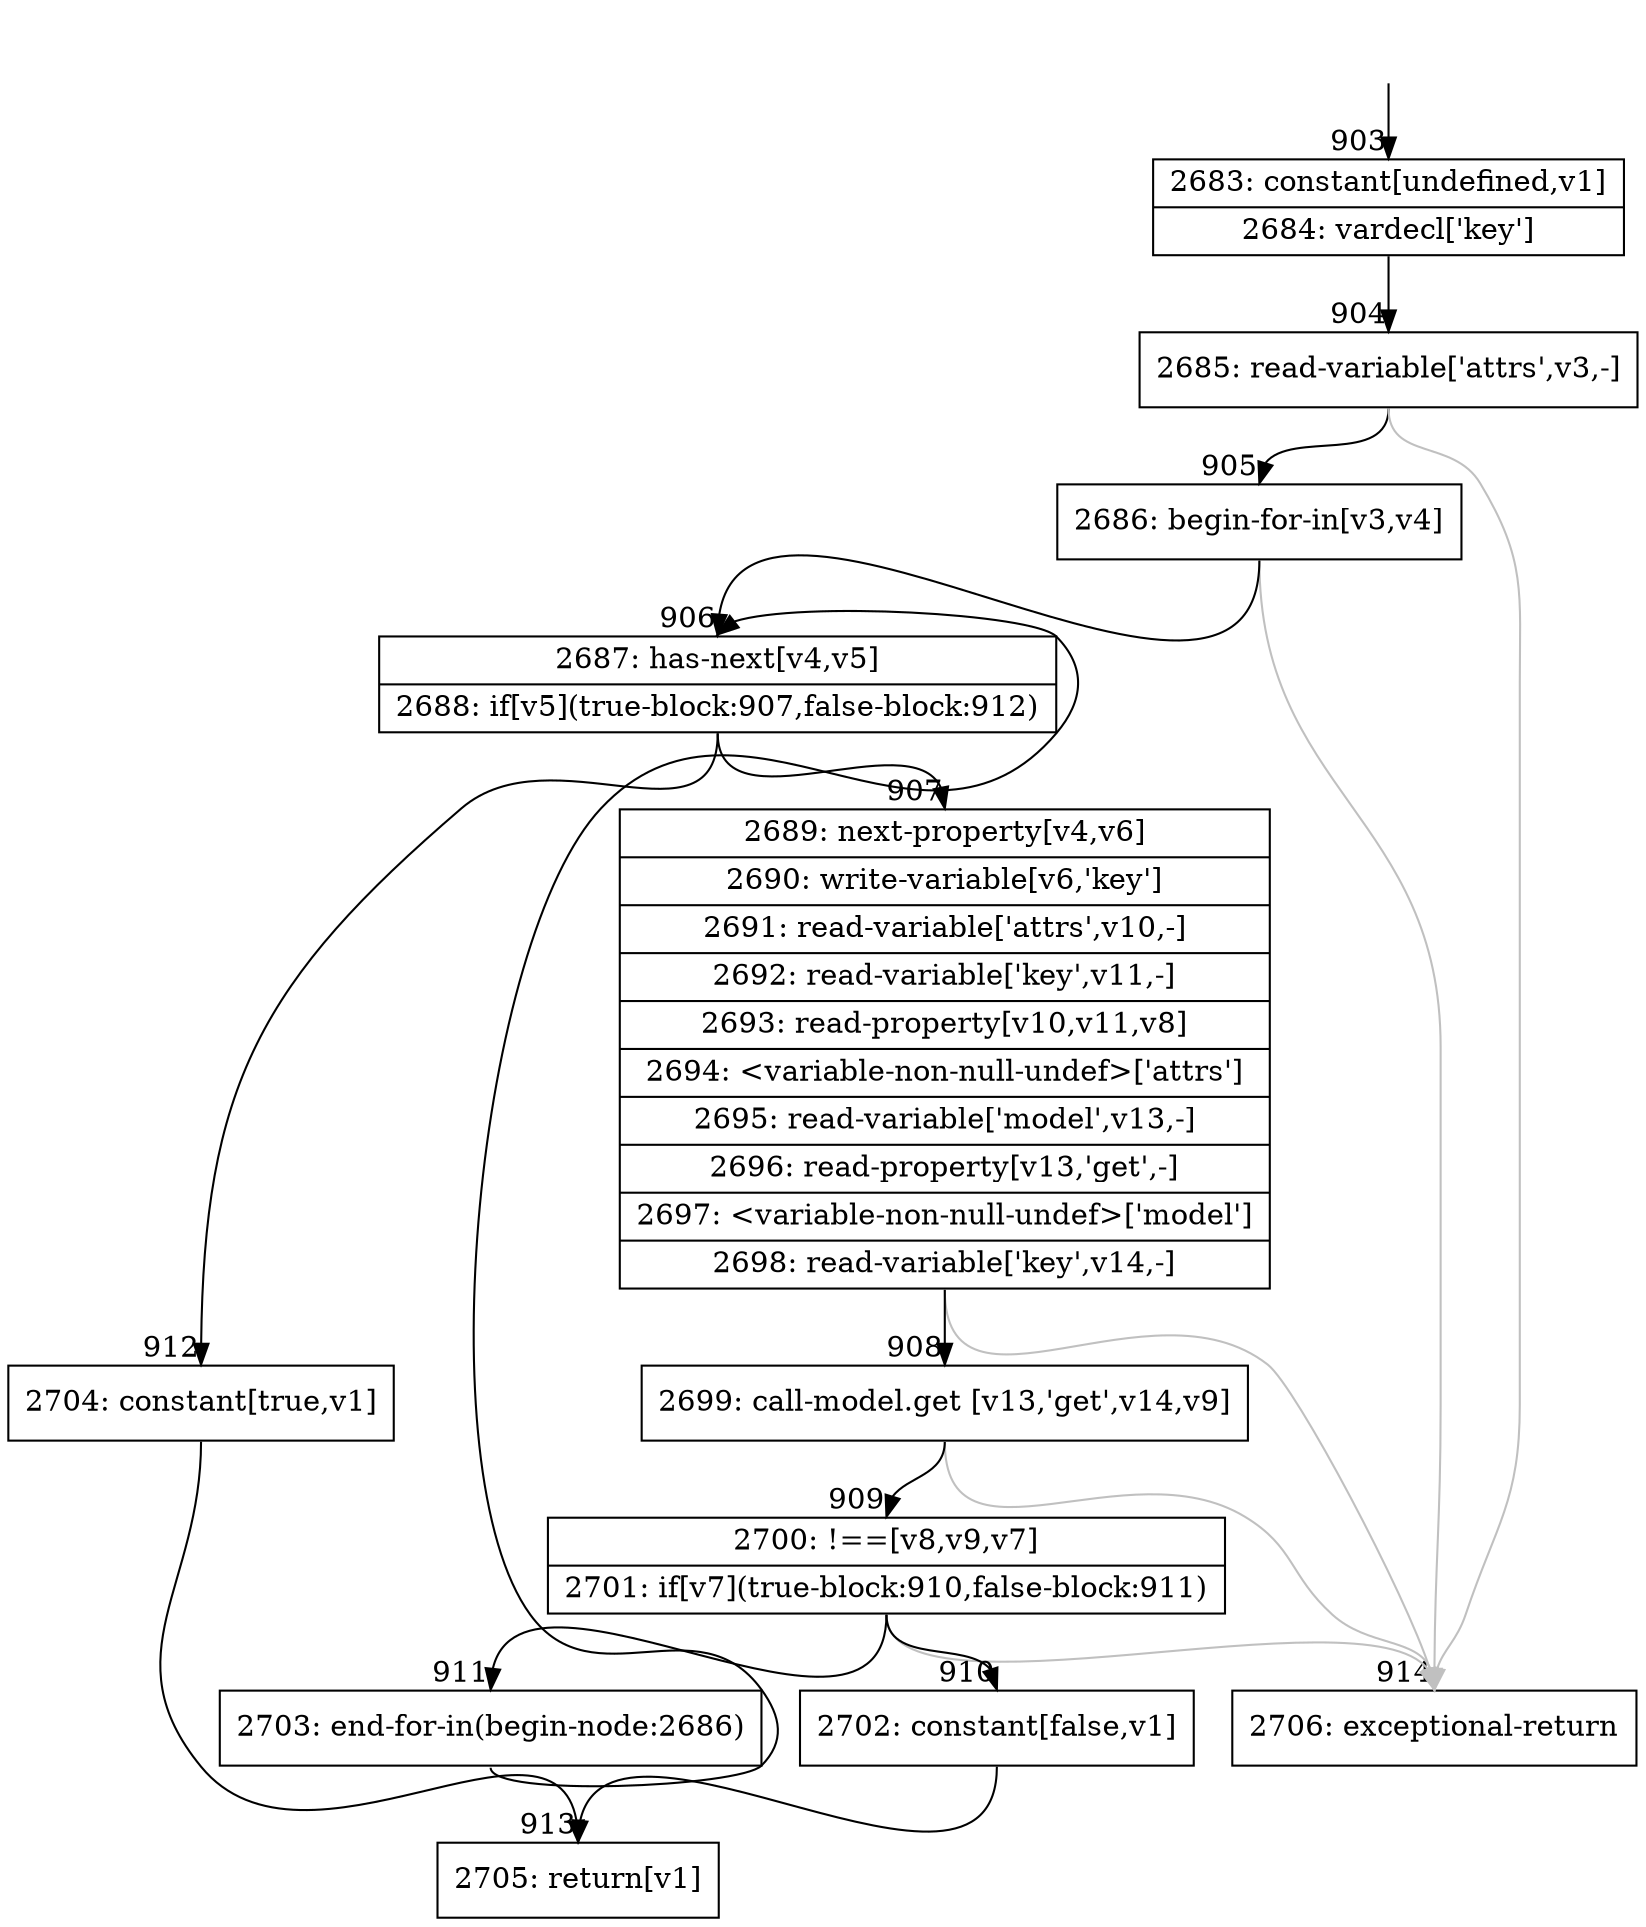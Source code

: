 digraph {
rankdir="TD"
BB_entry61[shape=none,label=""];
BB_entry61 -> BB903 [tailport=s, headport=n, headlabel="    903"]
BB903 [shape=record label="{2683: constant[undefined,v1]|2684: vardecl['key']}" ] 
BB903 -> BB904 [tailport=s, headport=n, headlabel="      904"]
BB904 [shape=record label="{2685: read-variable['attrs',v3,-]}" ] 
BB904 -> BB905 [tailport=s, headport=n, headlabel="      905"]
BB904 -> BB914 [tailport=s, headport=n, color=gray, headlabel="      914"]
BB905 [shape=record label="{2686: begin-for-in[v3,v4]}" ] 
BB905 -> BB906 [tailport=s, headport=n, headlabel="      906"]
BB905 -> BB914 [tailport=s, headport=n, color=gray]
BB906 [shape=record label="{2687: has-next[v4,v5]|2688: if[v5](true-block:907,false-block:912)}" ] 
BB906 -> BB907 [tailport=s, headport=n, headlabel="      907"]
BB906 -> BB912 [tailport=s, headport=n, headlabel="      912"]
BB907 [shape=record label="{2689: next-property[v4,v6]|2690: write-variable[v6,'key']|2691: read-variable['attrs',v10,-]|2692: read-variable['key',v11,-]|2693: read-property[v10,v11,v8]|2694: \<variable-non-null-undef\>['attrs']|2695: read-variable['model',v13,-]|2696: read-property[v13,'get',-]|2697: \<variable-non-null-undef\>['model']|2698: read-variable['key',v14,-]}" ] 
BB907 -> BB908 [tailport=s, headport=n, headlabel="      908"]
BB907 -> BB914 [tailport=s, headport=n, color=gray]
BB908 [shape=record label="{2699: call-model.get [v13,'get',v14,v9]}" ] 
BB908 -> BB909 [tailport=s, headport=n, headlabel="      909"]
BB908 -> BB914 [tailport=s, headport=n, color=gray]
BB909 [shape=record label="{2700: !==[v8,v9,v7]|2701: if[v7](true-block:910,false-block:911)}" ] 
BB909 -> BB910 [tailport=s, headport=n, headlabel="      910"]
BB909 -> BB911 [tailport=s, headport=n, headlabel="      911"]
BB909 -> BB914 [tailport=s, headport=n, color=gray]
BB910 [shape=record label="{2702: constant[false,v1]}" ] 
BB910 -> BB913 [tailport=s, headport=n, headlabel="      913"]
BB911 [shape=record label="{2703: end-for-in(begin-node:2686)}" ] 
BB911 -> BB906 [tailport=s, headport=n]
BB912 [shape=record label="{2704: constant[true,v1]}" ] 
BB912 -> BB913 [tailport=s, headport=n]
BB913 [shape=record label="{2705: return[v1]}" ] 
BB914 [shape=record label="{2706: exceptional-return}" ] 
//#$~ 820
}
